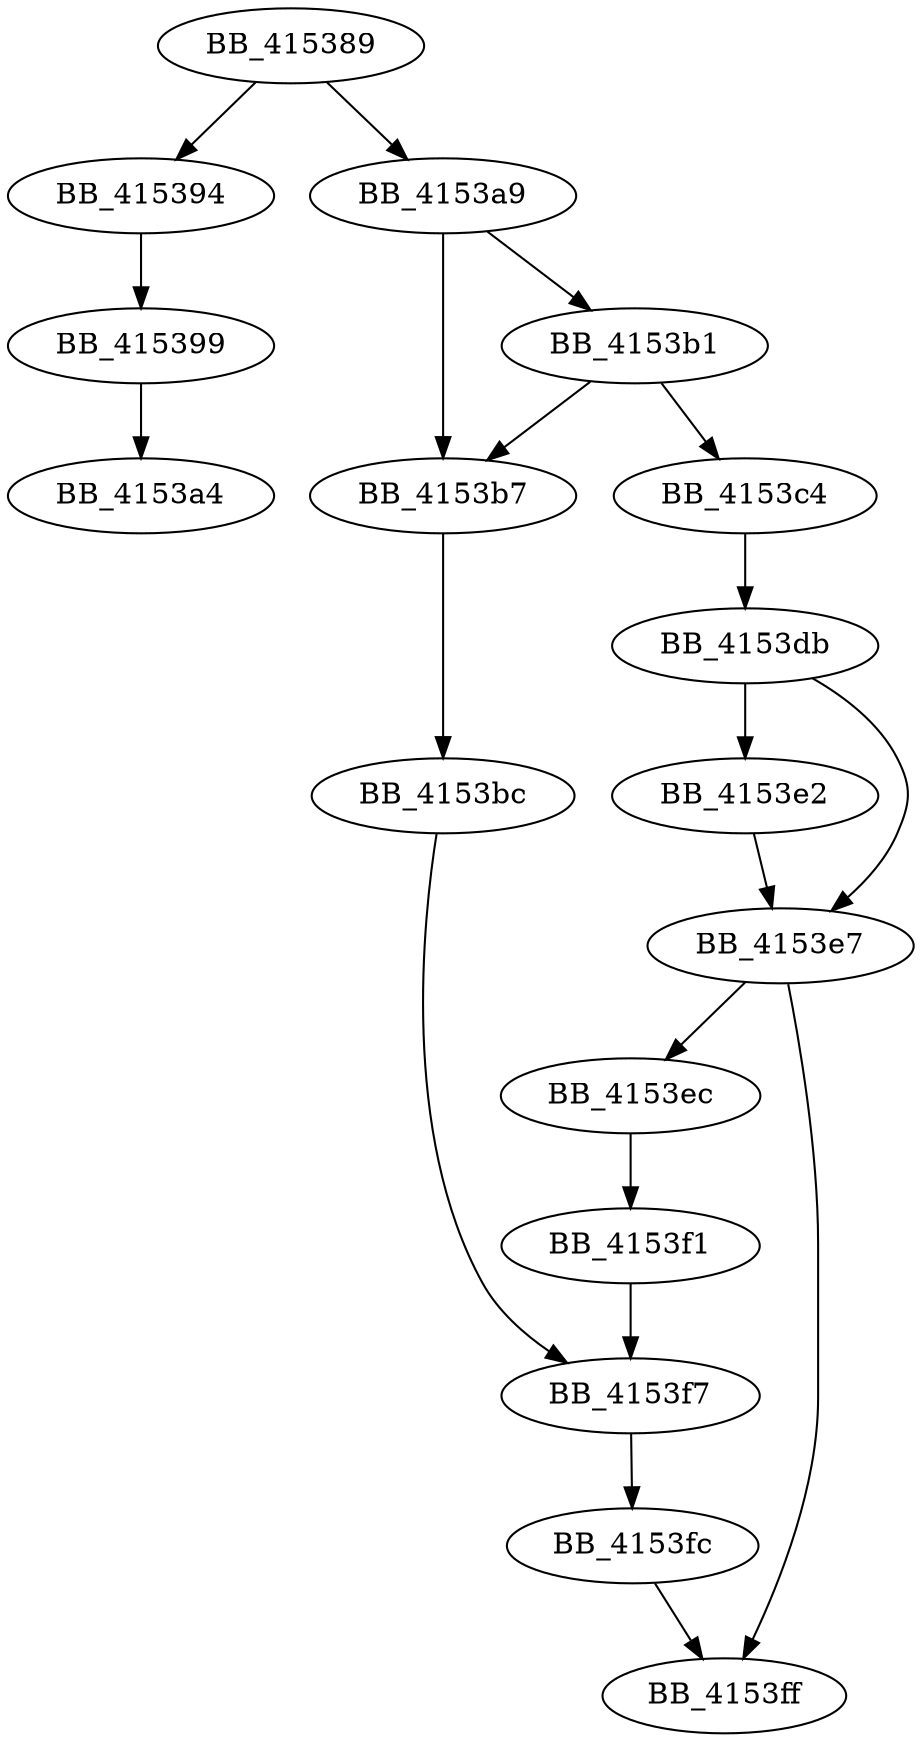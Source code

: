 DiGraph __vswprintf_s_l{
BB_415389->BB_415394
BB_415389->BB_4153a9
BB_415394->BB_415399
BB_415399->BB_4153a4
BB_4153a9->BB_4153b1
BB_4153a9->BB_4153b7
BB_4153b1->BB_4153b7
BB_4153b1->BB_4153c4
BB_4153b7->BB_4153bc
BB_4153bc->BB_4153f7
BB_4153c4->BB_4153db
BB_4153db->BB_4153e2
BB_4153db->BB_4153e7
BB_4153e2->BB_4153e7
BB_4153e7->BB_4153ec
BB_4153e7->BB_4153ff
BB_4153ec->BB_4153f1
BB_4153f1->BB_4153f7
BB_4153f7->BB_4153fc
BB_4153fc->BB_4153ff
}
